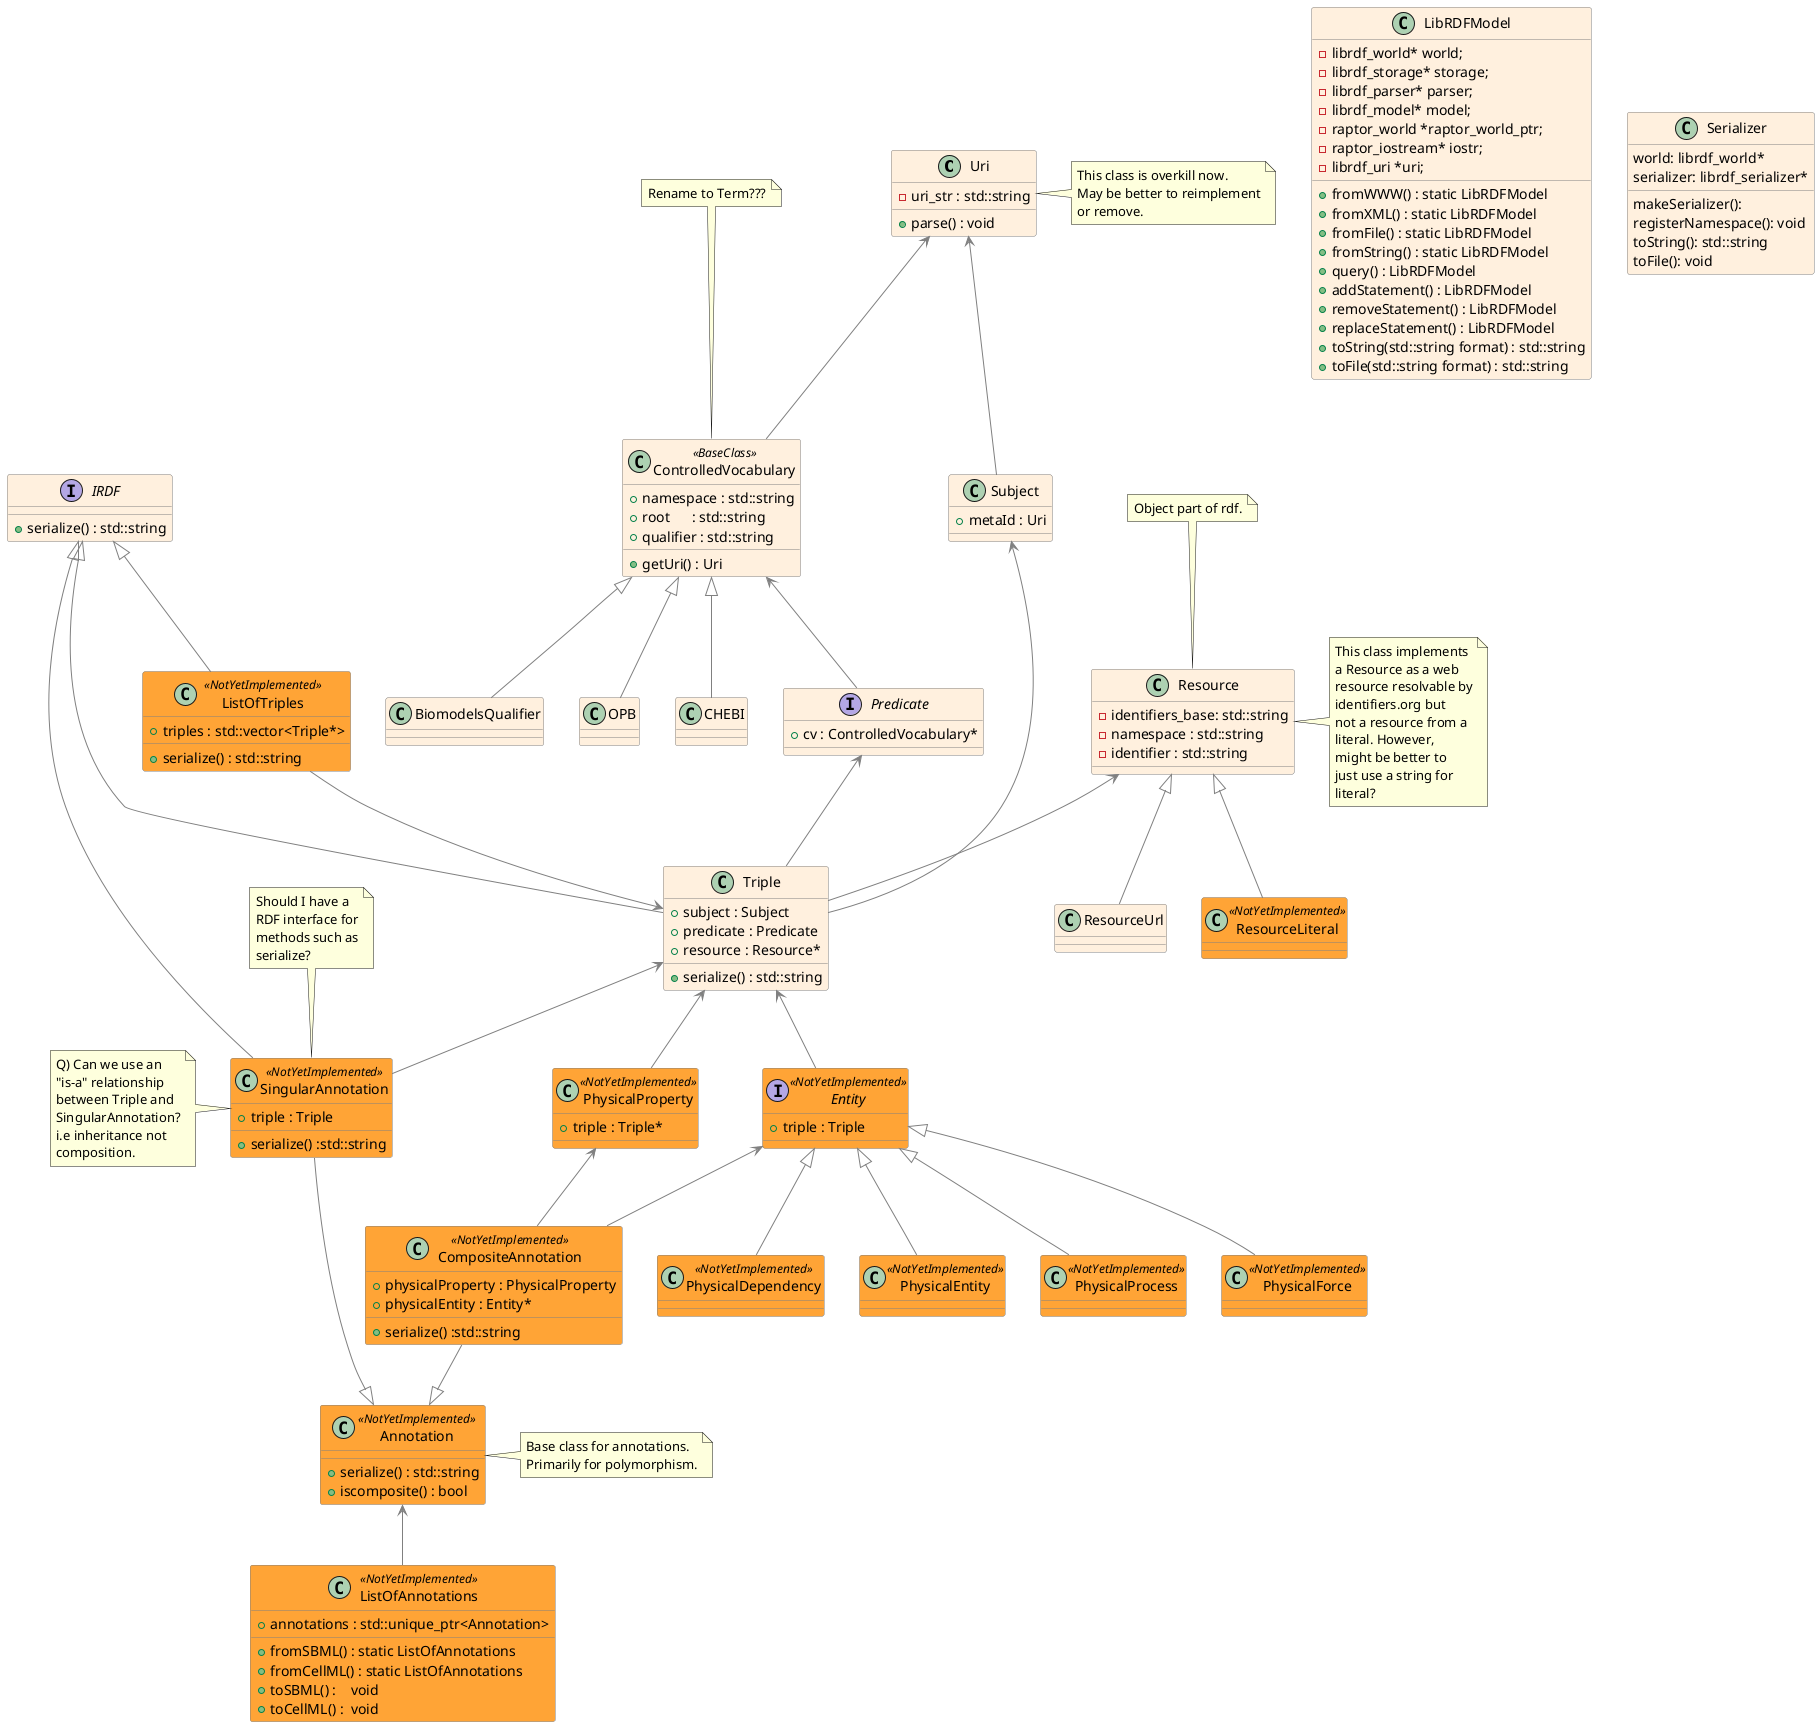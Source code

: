 @startuml
skinparam backgroundcolor white

skinparam class {
	BackgroundColor FFF0DE
	ArrowColor grey
	BorderColor grey
	BackgroundColor<<NotYetImplemented>> FFA436
}



class Uri {
    - uri_str : std::string
    + parse() : void
}
note right of Uri
    This class is overkill now.
    May be better to reimplement
    or remove.
end note
class Subject {
    + metaId : Uri
}

interface Predicate {
    + cv : ControlledVocabulary*
}
class ControlledVocabulary <<BaseClass>> {
    + namespace : std::string
    + root      : std::string
    + qualifier : std::string
    + getUri() : Uri
}
note top of ControlledVocabulary
    Rename to Term???
end note
ControlledVocabulary <-- Predicate
Uri <-- ControlledVocabulary

class BiomodelsQualifier {}
class OPB {}
class CHEBI {}



class Resource {
    - identifiers_base: std::string
    - namespace : std::string
    - identifier : std::string
}
note right of Resource
    This class implements
    a Resource as a web
    resource resolvable by
    identifiers.org but
    not a resource from a
    literal. However,
    might be better to
    just use a string for
    literal?
end note
class ResourceUrl {}

class ResourceLiteral <<NotYetImplemented>>{}


note top of Resource
    Object part of rdf.
end note


class Triple {
    + subject : Subject
    + predicate : Predicate
    + resource : Resource*
    + serialize() : std::string
}

class ListOfTriples <<NotYetImplemented>>{
    + triples : std::vector<Triple*>
    + serialize() : std::string
}

interface IRDF {
    + serialize() : std::string
}

class PhysicalProperty <<NotYetImplemented>>{
    + triple : Triple*
}

interface Entity<<NotYetImplemented>> {
    + triple : Triple
}

class PhysicalEntity <<NotYetImplemented>>{}
class PhysicalProcess<<NotYetImplemented>> {}
class PhysicalForce <<NotYetImplemented>>{}
class PhysicalDependency <<NotYetImplemented>>{}

'Base class for all annotations
class Annotation<<NotYetImplemented>> {
    + serialize() : std::string
    + iscomposite() : bool
}
note right of Annotation
    Base class for annotations.
    Primarily for polymorphism.
end note
'todo Conceptually, could we use an isa relationshop between singular annotation and Triple?

class SingularAnnotation <<NotYetImplemented>>{
    + triple : Triple
    + serialize() :std::string
}
note top of SingularAnnotation
    Should I have a
    RDF interface for
    methods such as
    serialize?
end note

note left of SingularAnnotation
    Q) Can we use an
    "is-a" relationship
    between Triple and
    SingularAnnotation?
    i.e inheritance not
    composition.
end note
'Not sure what type the physicalEntity / physicalProperty should have.
'Not sure what the physicalEntity should be called.
'From section 2.27 of omex metadata spec: physical entity, process, force or dependency that bears the physical property.
class CompositeAnnotation<<NotYetImplemented>> {
    + physicalProperty : PhysicalProperty
    + physicalEntity : Entity*
    + serialize() :std::string
}


class ListOfAnnotations <<NotYetImplemented>>{
    + annotations : std::unique_ptr<Annotation>
    + fromSBML() : static ListOfAnnotations
    + fromCellML() : static ListOfAnnotations
    + toSBML() :    void
    + toCellML() :  void
}


class LibRDFModel {
    - librdf_world* world;
    - librdf_storage* storage;
    - librdf_parser* parser;
    - librdf_model* model;
    - raptor_world *raptor_world_ptr;
    - raptor_iostream* iostr;
    - librdf_uri *uri;
    + fromWWW() : static LibRDFModel
    + fromXML() : static LibRDFModel
    + fromFile() : static LibRDFModel
    + fromString() : static LibRDFModel
    + query() : LibRDFModel
    + addStatement() : LibRDFModel
    + removeStatement() : LibRDFModel
    + replaceStatement() : LibRDFModel
    + toString(std::string format) : std::string
    + toFile(std::string format) : std::string

}

class Serializer {
    world: librdf_world*
    serializer: librdf_serializer*

    makeSerializer():
    registerNamespace(): void
    toString(): std::string
    toFile(): void
}


IRDF <|-- Triple
IRDF <|-- ListOfTriples
IRDF <|-- SingularAnnotation
ListOfTriples --> Triple

Subject <-- Triple
Predicate <-- Triple
Resource <-- Triple
ControlledVocabulary <|-- BiomodelsQualifier
ControlledVocabulary <|-- OPB
ControlledVocabulary <|-- CHEBI
Resource <|-- ResourceUrl
Resource <|-- ResourceLiteral

Uri <-- Subject
Triple <-- PhysicalProperty
Triple <-- Entity
Entity <|-- PhysicalEntity
Entity <|-- PhysicalProcess
Entity <|-- PhysicalForce
Entity <|-- PhysicalDependency

SingularAnnotation --|> Annotation
CompositeAnnotation --|> Annotation
Triple <-- SingularAnnotation

Entity <-- CompositeAnnotation
PhysicalProperty <-- CompositeAnnotation

Annotation <-- ListOfAnnotations



@enduml